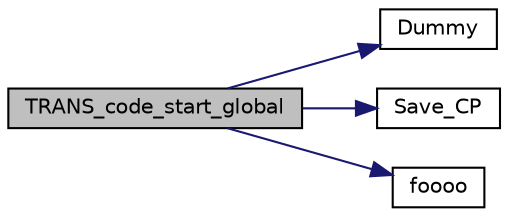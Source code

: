 digraph "TRANS_code_start_global"
{
  edge [fontname="Helvetica",fontsize="10",labelfontname="Helvetica",labelfontsize="10"];
  node [fontname="Helvetica",fontsize="10",shape=record];
  rankdir="LR";
  Node1 [label="TRANS_code_start_global",height=0.2,width=0.4,color="black", fillcolor="grey75", style="filled", fontcolor="black"];
  Node1 -> Node2 [color="midnightblue",fontsize="10",style="solid",fontname="Helvetica"];
  Node2 [label="Dummy",height=0.2,width=0.4,color="black", fillcolor="white", style="filled",URL="$asm__inst_8c.html#a975718305e9fbdc265357603e03c145c"];
  Node1 -> Node3 [color="midnightblue",fontsize="10",style="solid",fontname="Helvetica"];
  Node3 [label="Save_CP",height=0.2,width=0.4,color="black", fillcolor="white", style="filled",URL="$asm__inst_8c.html#a9a6d61b202713bc92fa4570d25cf8082"];
  Node1 -> Node4 [color="midnightblue",fontsize="10",style="solid",fontname="Helvetica"];
  Node4 [label="foooo",height=0.2,width=0.4,color="black", fillcolor="white", style="filled",URL="$asm__inst_8c.html#a742727f140ce5fad67fe46905c181726"];
}
